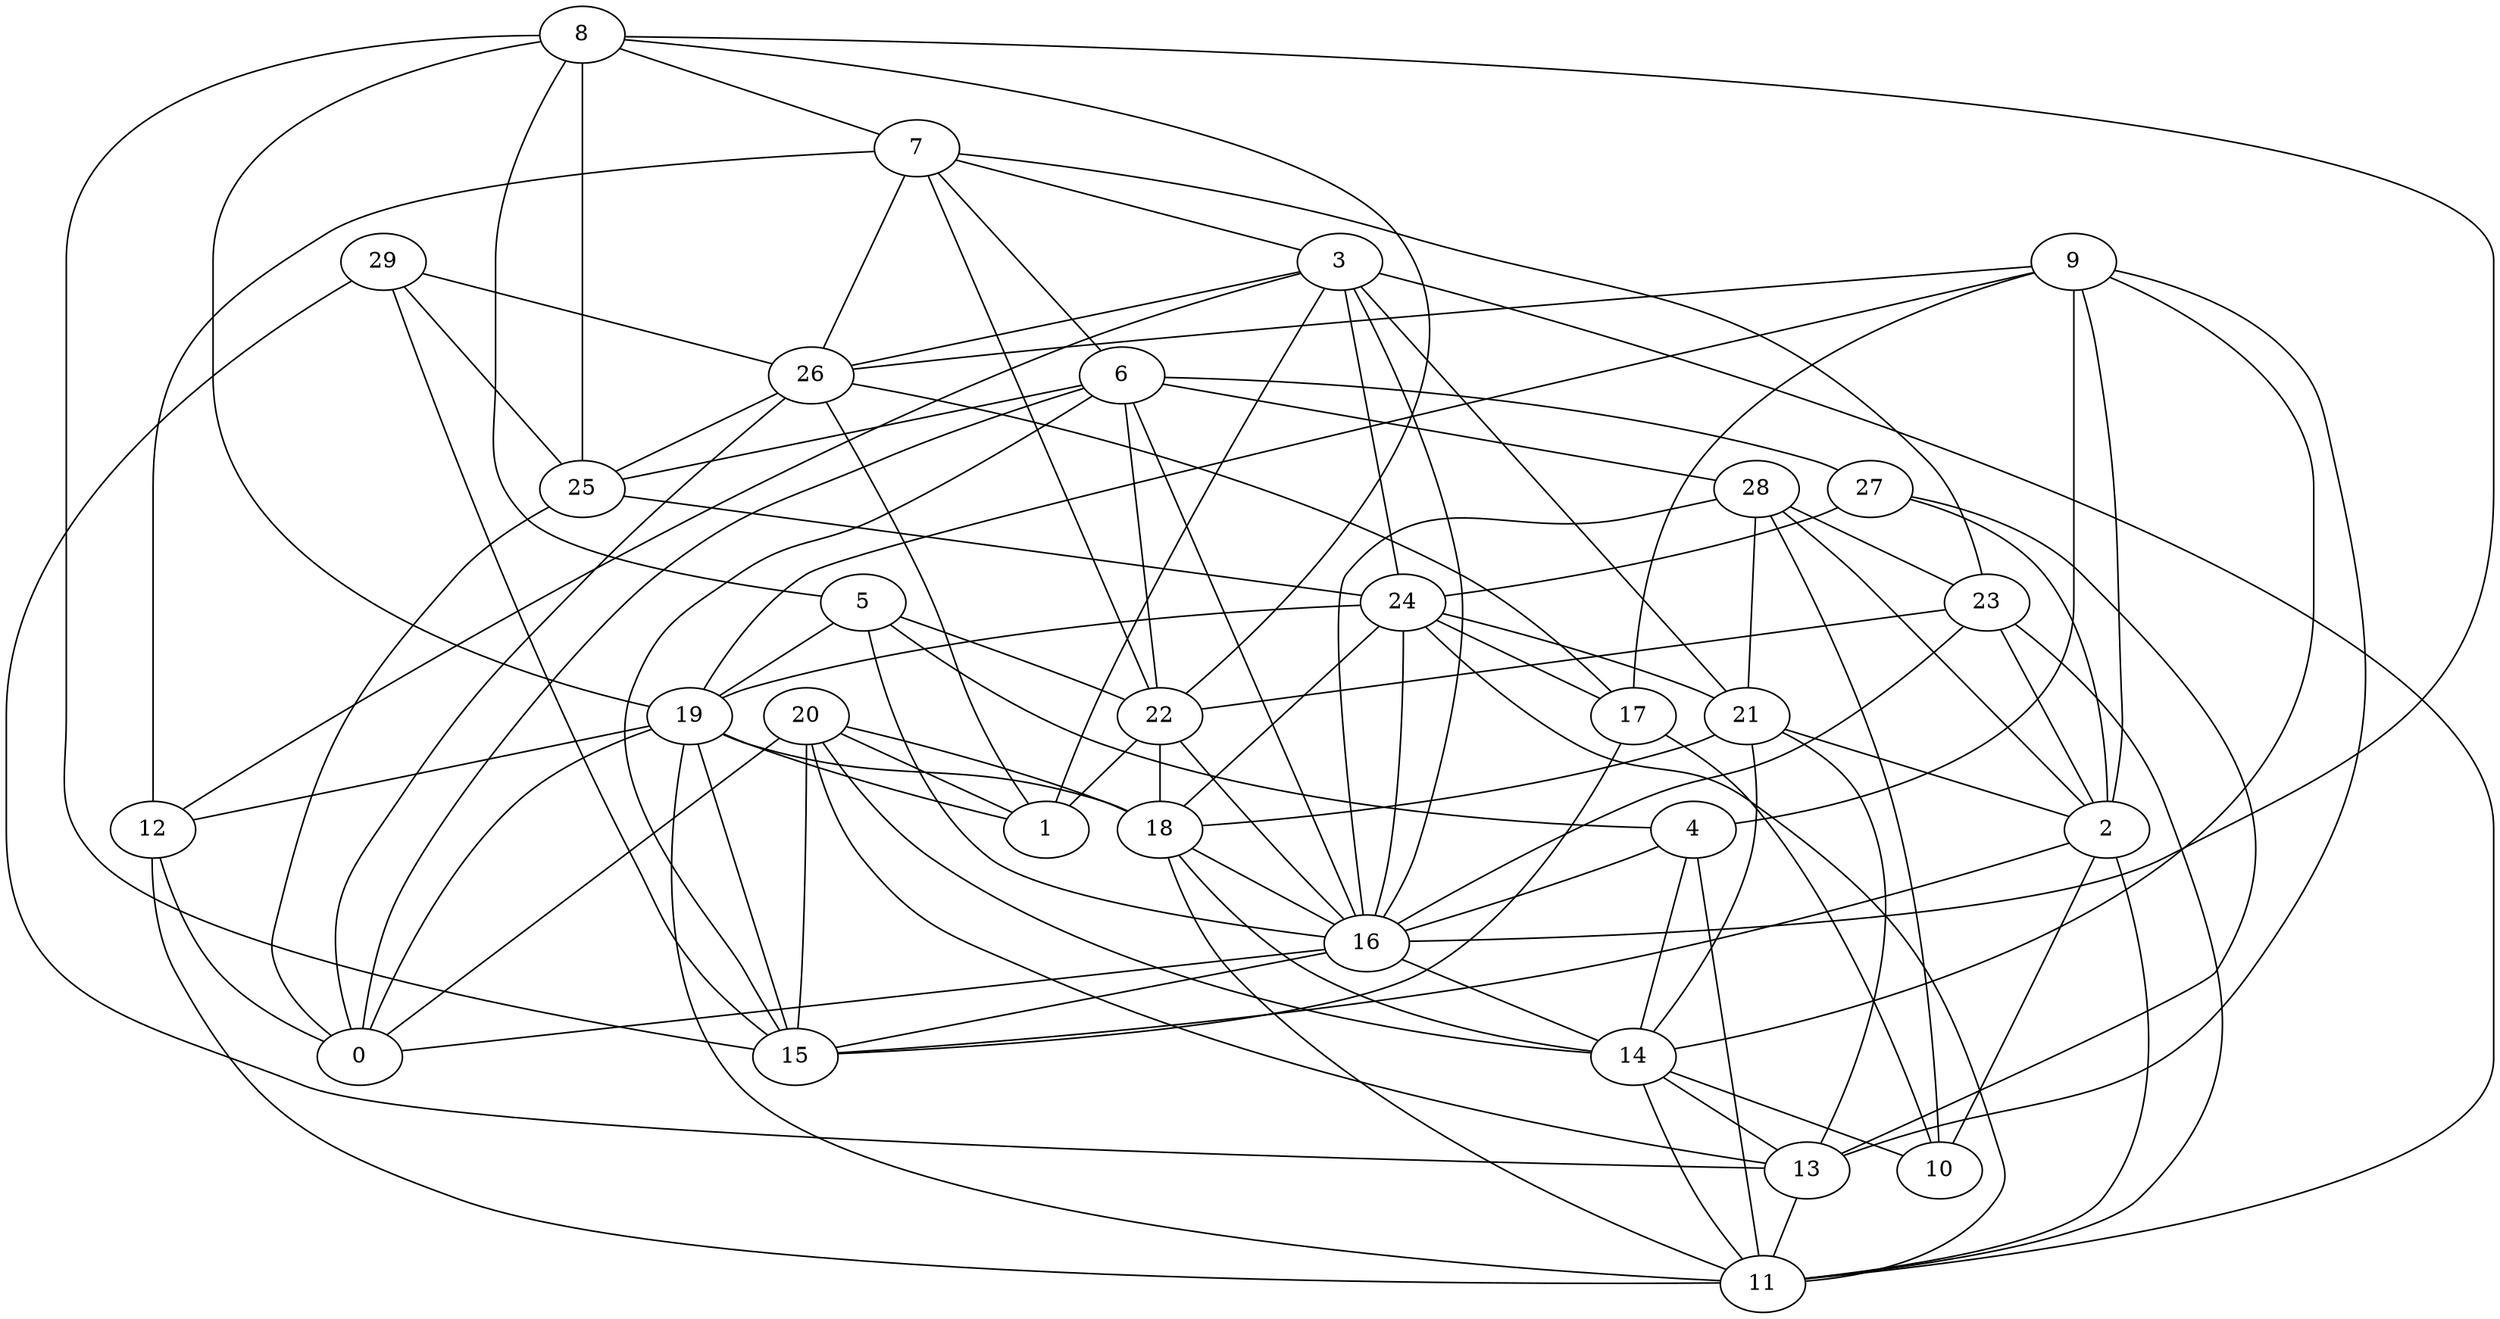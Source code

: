 digraph GG_graph {

subgraph G_graph {
edge [color = black]
"24" -> "19" [dir = none]
"24" -> "21" [dir = none]
"24" -> "11" [dir = none]
"28" -> "10" [dir = none]
"28" -> "16" [dir = none]
"28" -> "21" [dir = none]
"9" -> "13" [dir = none]
"9" -> "2" [dir = none]
"9" -> "26" [dir = none]
"9" -> "17" [dir = none]
"9" -> "14" [dir = none]
"22" -> "18" [dir = none]
"22" -> "16" [dir = none]
"17" -> "15" [dir = none]
"17" -> "10" [dir = none]
"12" -> "0" [dir = none]
"20" -> "13" [dir = none]
"20" -> "1" [dir = none]
"13" -> "11" [dir = none]
"29" -> "25" [dir = none]
"29" -> "26" [dir = none]
"29" -> "13" [dir = none]
"29" -> "15" [dir = none]
"19" -> "1" [dir = none]
"19" -> "12" [dir = none]
"19" -> "15" [dir = none]
"14" -> "13" [dir = none]
"26" -> "1" [dir = none]
"26" -> "25" [dir = none]
"7" -> "12" [dir = none]
"7" -> "22" [dir = none]
"7" -> "3" [dir = none]
"7" -> "6" [dir = none]
"27" -> "2" [dir = none]
"27" -> "24" [dir = none]
"6" -> "15" [dir = none]
"6" -> "22" [dir = none]
"3" -> "16" [dir = none]
"3" -> "11" [dir = none]
"3" -> "21" [dir = none]
"3" -> "26" [dir = none]
"3" -> "12" [dir = none]
"16" -> "0" [dir = none]
"16" -> "14" [dir = none]
"4" -> "14" [dir = none]
"4" -> "16" [dir = none]
"5" -> "22" [dir = none]
"5" -> "16" [dir = none]
"21" -> "2" [dir = none]
"21" -> "18" [dir = none]
"21" -> "13" [dir = none]
"23" -> "16" [dir = none]
"23" -> "2" [dir = none]
"8" -> "15" [dir = none]
"8" -> "19" [dir = none]
"8" -> "16" [dir = none]
"8" -> "7" [dir = none]
"8" -> "5" [dir = none]
"20" -> "14" [dir = none]
"20" -> "15" [dir = none]
"7" -> "23" [dir = none]
"20" -> "0" [dir = none]
"3" -> "24" [dir = none]
"5" -> "19" [dir = none]
"26" -> "17" [dir = none]
"9" -> "4" [dir = none]
"12" -> "11" [dir = none]
"6" -> "28" [dir = none]
"3" -> "1" [dir = none]
"6" -> "0" [dir = none]
"4" -> "11" [dir = none]
"22" -> "1" [dir = none]
"28" -> "23" [dir = none]
"24" -> "17" [dir = none]
"24" -> "18" [dir = none]
"18" -> "16" [dir = none]
"5" -> "4" [dir = none]
"14" -> "10" [dir = none]
"18" -> "11" [dir = none]
"2" -> "10" [dir = none]
"23" -> "11" [dir = none]
"6" -> "25" [dir = none]
"7" -> "26" [dir = none]
"19" -> "11" [dir = none]
"6" -> "16" [dir = none]
"19" -> "0" [dir = none]
"27" -> "13" [dir = none]
"28" -> "2" [dir = none]
"8" -> "25" [dir = none]
"2" -> "11" [dir = none]
"14" -> "11" [dir = none]
"23" -> "22" [dir = none]
"6" -> "27" [dir = none]
"25" -> "0" [dir = none]
"9" -> "19" [dir = none]
"24" -> "16" [dir = none]
"16" -> "15" [dir = none]
"18" -> "14" [dir = none]
"19" -> "18" [dir = none]
"26" -> "0" [dir = none]
"25" -> "24" [dir = none]
"20" -> "18" [dir = none]
"8" -> "22" [dir = none]
"21" -> "14" [dir = none]
"2" -> "15" [dir = none]
}

}
